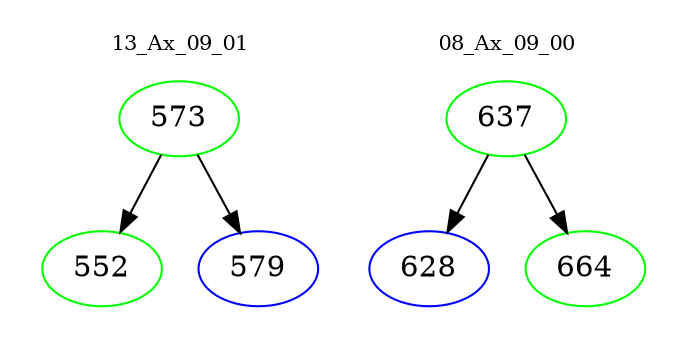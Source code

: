digraph{
subgraph cluster_0 {
color = white
label = "13_Ax_09_01";
fontsize=10;
T0_573 [label="573", color="green"]
T0_573 -> T0_552 [color="black"]
T0_552 [label="552", color="green"]
T0_573 -> T0_579 [color="black"]
T0_579 [label="579", color="blue"]
}
subgraph cluster_1 {
color = white
label = "08_Ax_09_00";
fontsize=10;
T1_637 [label="637", color="green"]
T1_637 -> T1_628 [color="black"]
T1_628 [label="628", color="blue"]
T1_637 -> T1_664 [color="black"]
T1_664 [label="664", color="green"]
}
}

